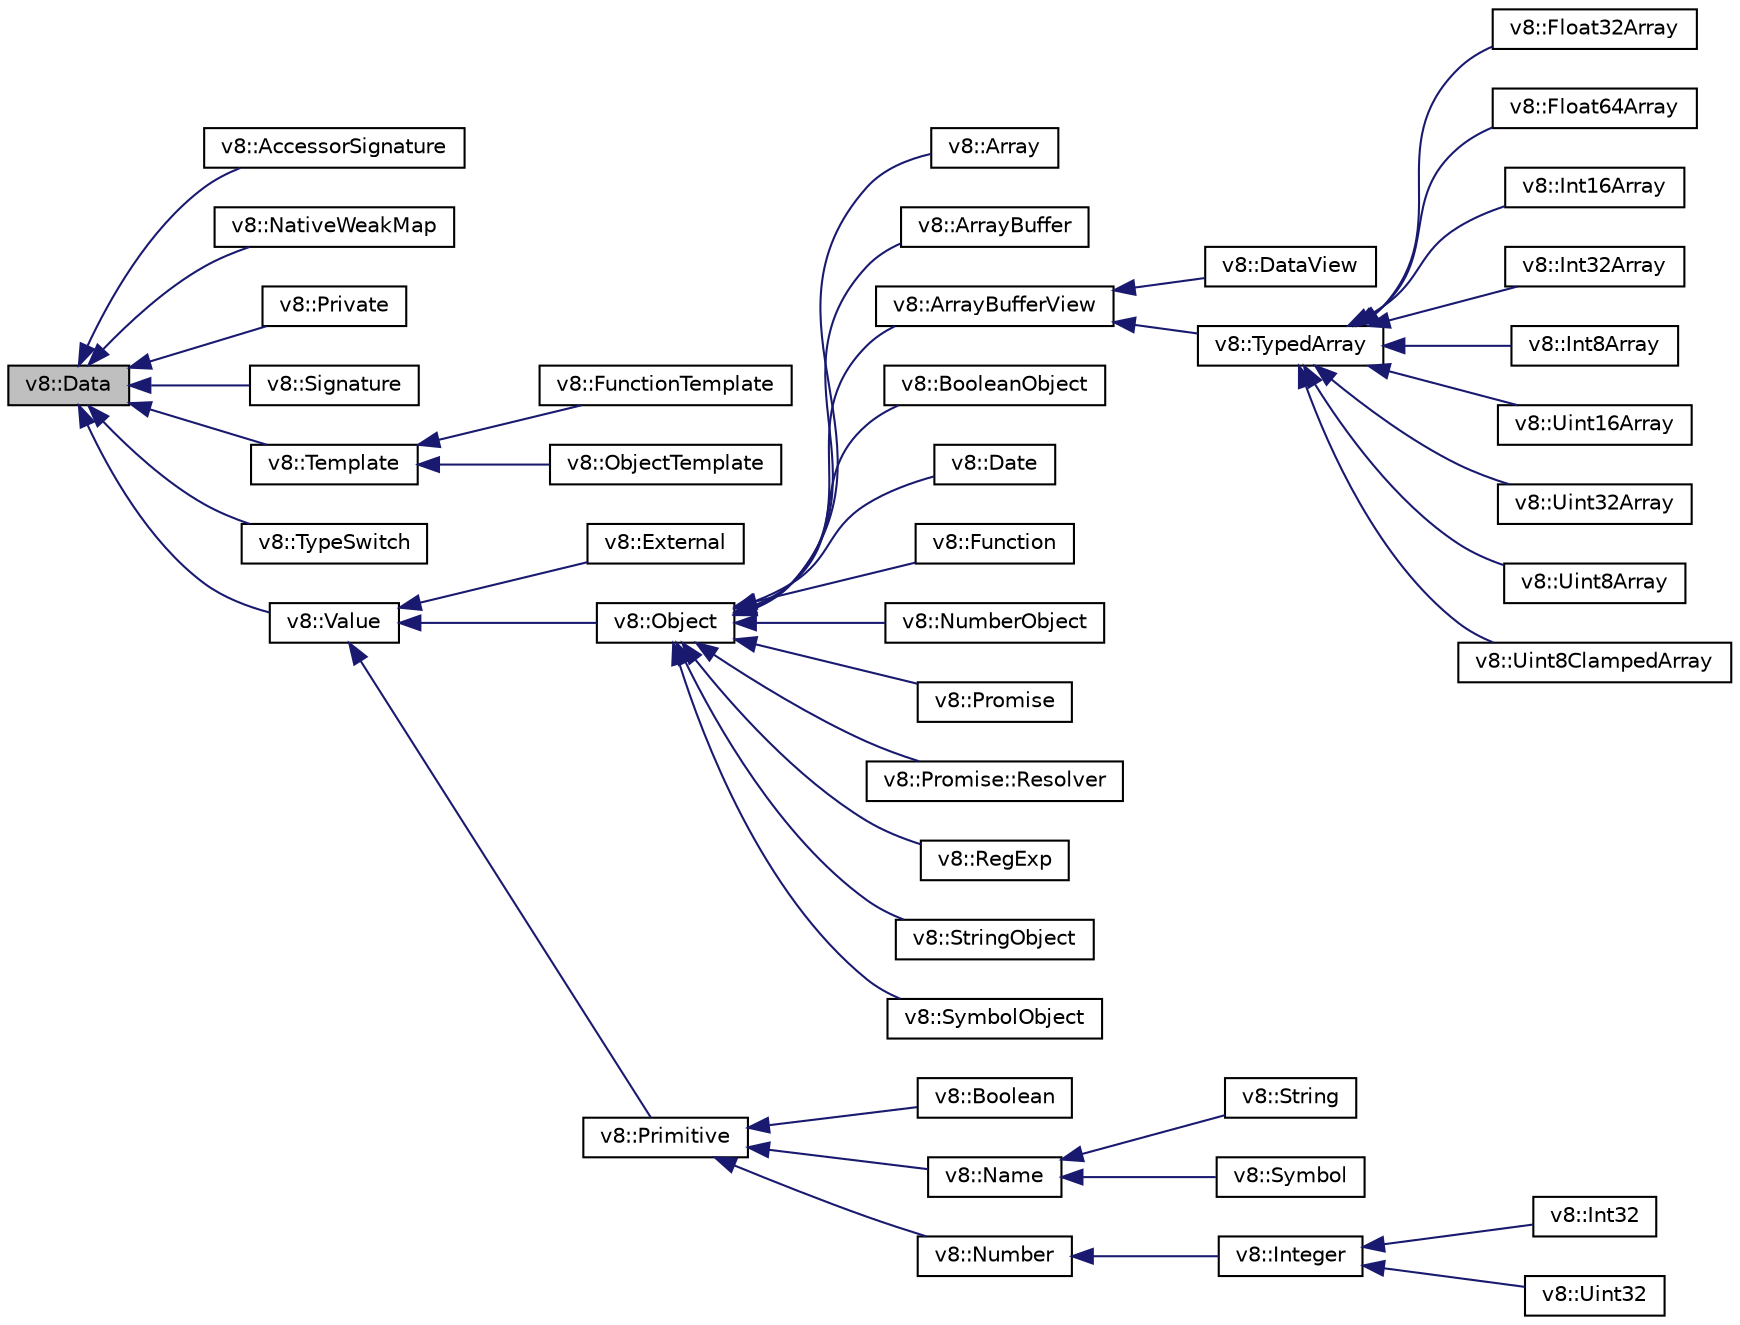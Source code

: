 digraph "v8::Data"
{
  edge [fontname="Helvetica",fontsize="10",labelfontname="Helvetica",labelfontsize="10"];
  node [fontname="Helvetica",fontsize="10",shape=record];
  rankdir="LR";
  Node1 [label="v8::Data",height=0.2,width=0.4,color="black", fillcolor="grey75", style="filled", fontcolor="black"];
  Node1 -> Node2 [dir="back",color="midnightblue",fontsize="10",style="solid",fontname="Helvetica"];
  Node2 [label="v8::AccessorSignature",height=0.2,width=0.4,color="black", fillcolor="white", style="filled",URL="$classv8_1_1AccessorSignature.html"];
  Node1 -> Node3 [dir="back",color="midnightblue",fontsize="10",style="solid",fontname="Helvetica"];
  Node3 [label="v8::NativeWeakMap",height=0.2,width=0.4,color="black", fillcolor="white", style="filled",URL="$classv8_1_1NativeWeakMap.html"];
  Node1 -> Node4 [dir="back",color="midnightblue",fontsize="10",style="solid",fontname="Helvetica"];
  Node4 [label="v8::Private",height=0.2,width=0.4,color="black", fillcolor="white", style="filled",URL="$classv8_1_1Private.html"];
  Node1 -> Node5 [dir="back",color="midnightblue",fontsize="10",style="solid",fontname="Helvetica"];
  Node5 [label="v8::Signature",height=0.2,width=0.4,color="black", fillcolor="white", style="filled",URL="$classv8_1_1Signature.html"];
  Node1 -> Node6 [dir="back",color="midnightblue",fontsize="10",style="solid",fontname="Helvetica"];
  Node6 [label="v8::Template",height=0.2,width=0.4,color="black", fillcolor="white", style="filled",URL="$classv8_1_1Template.html"];
  Node6 -> Node7 [dir="back",color="midnightblue",fontsize="10",style="solid",fontname="Helvetica"];
  Node7 [label="v8::FunctionTemplate",height=0.2,width=0.4,color="black", fillcolor="white", style="filled",URL="$classv8_1_1FunctionTemplate.html"];
  Node6 -> Node8 [dir="back",color="midnightblue",fontsize="10",style="solid",fontname="Helvetica"];
  Node8 [label="v8::ObjectTemplate",height=0.2,width=0.4,color="black", fillcolor="white", style="filled",URL="$classv8_1_1ObjectTemplate.html"];
  Node1 -> Node9 [dir="back",color="midnightblue",fontsize="10",style="solid",fontname="Helvetica"];
  Node9 [label="v8::TypeSwitch",height=0.2,width=0.4,color="black", fillcolor="white", style="filled",URL="$classv8_1_1TypeSwitch.html"];
  Node1 -> Node10 [dir="back",color="midnightblue",fontsize="10",style="solid",fontname="Helvetica"];
  Node10 [label="v8::Value",height=0.2,width=0.4,color="black", fillcolor="white", style="filled",URL="$classv8_1_1Value.html"];
  Node10 -> Node11 [dir="back",color="midnightblue",fontsize="10",style="solid",fontname="Helvetica"];
  Node11 [label="v8::External",height=0.2,width=0.4,color="black", fillcolor="white", style="filled",URL="$classv8_1_1External.html"];
  Node10 -> Node12 [dir="back",color="midnightblue",fontsize="10",style="solid",fontname="Helvetica"];
  Node12 [label="v8::Object",height=0.2,width=0.4,color="black", fillcolor="white", style="filled",URL="$classv8_1_1Object.html"];
  Node12 -> Node13 [dir="back",color="midnightblue",fontsize="10",style="solid",fontname="Helvetica"];
  Node13 [label="v8::Array",height=0.2,width=0.4,color="black", fillcolor="white", style="filled",URL="$classv8_1_1Array.html"];
  Node12 -> Node14 [dir="back",color="midnightblue",fontsize="10",style="solid",fontname="Helvetica"];
  Node14 [label="v8::ArrayBuffer",height=0.2,width=0.4,color="black", fillcolor="white", style="filled",URL="$classv8_1_1ArrayBuffer.html"];
  Node12 -> Node15 [dir="back",color="midnightblue",fontsize="10",style="solid",fontname="Helvetica"];
  Node15 [label="v8::ArrayBufferView",height=0.2,width=0.4,color="black", fillcolor="white", style="filled",URL="$classv8_1_1ArrayBufferView.html"];
  Node15 -> Node16 [dir="back",color="midnightblue",fontsize="10",style="solid",fontname="Helvetica"];
  Node16 [label="v8::DataView",height=0.2,width=0.4,color="black", fillcolor="white", style="filled",URL="$classv8_1_1DataView.html"];
  Node15 -> Node17 [dir="back",color="midnightblue",fontsize="10",style="solid",fontname="Helvetica"];
  Node17 [label="v8::TypedArray",height=0.2,width=0.4,color="black", fillcolor="white", style="filled",URL="$classv8_1_1TypedArray.html"];
  Node17 -> Node18 [dir="back",color="midnightblue",fontsize="10",style="solid",fontname="Helvetica"];
  Node18 [label="v8::Float32Array",height=0.2,width=0.4,color="black", fillcolor="white", style="filled",URL="$classv8_1_1Float32Array.html"];
  Node17 -> Node19 [dir="back",color="midnightblue",fontsize="10",style="solid",fontname="Helvetica"];
  Node19 [label="v8::Float64Array",height=0.2,width=0.4,color="black", fillcolor="white", style="filled",URL="$classv8_1_1Float64Array.html"];
  Node17 -> Node20 [dir="back",color="midnightblue",fontsize="10",style="solid",fontname="Helvetica"];
  Node20 [label="v8::Int16Array",height=0.2,width=0.4,color="black", fillcolor="white", style="filled",URL="$classv8_1_1Int16Array.html"];
  Node17 -> Node21 [dir="back",color="midnightblue",fontsize="10",style="solid",fontname="Helvetica"];
  Node21 [label="v8::Int32Array",height=0.2,width=0.4,color="black", fillcolor="white", style="filled",URL="$classv8_1_1Int32Array.html"];
  Node17 -> Node22 [dir="back",color="midnightblue",fontsize="10",style="solid",fontname="Helvetica"];
  Node22 [label="v8::Int8Array",height=0.2,width=0.4,color="black", fillcolor="white", style="filled",URL="$classv8_1_1Int8Array.html"];
  Node17 -> Node23 [dir="back",color="midnightblue",fontsize="10",style="solid",fontname="Helvetica"];
  Node23 [label="v8::Uint16Array",height=0.2,width=0.4,color="black", fillcolor="white", style="filled",URL="$classv8_1_1Uint16Array.html"];
  Node17 -> Node24 [dir="back",color="midnightblue",fontsize="10",style="solid",fontname="Helvetica"];
  Node24 [label="v8::Uint32Array",height=0.2,width=0.4,color="black", fillcolor="white", style="filled",URL="$classv8_1_1Uint32Array.html"];
  Node17 -> Node25 [dir="back",color="midnightblue",fontsize="10",style="solid",fontname="Helvetica"];
  Node25 [label="v8::Uint8Array",height=0.2,width=0.4,color="black", fillcolor="white", style="filled",URL="$classv8_1_1Uint8Array.html"];
  Node17 -> Node26 [dir="back",color="midnightblue",fontsize="10",style="solid",fontname="Helvetica"];
  Node26 [label="v8::Uint8ClampedArray",height=0.2,width=0.4,color="black", fillcolor="white", style="filled",URL="$classv8_1_1Uint8ClampedArray.html"];
  Node12 -> Node27 [dir="back",color="midnightblue",fontsize="10",style="solid",fontname="Helvetica"];
  Node27 [label="v8::BooleanObject",height=0.2,width=0.4,color="black", fillcolor="white", style="filled",URL="$classv8_1_1BooleanObject.html"];
  Node12 -> Node28 [dir="back",color="midnightblue",fontsize="10",style="solid",fontname="Helvetica"];
  Node28 [label="v8::Date",height=0.2,width=0.4,color="black", fillcolor="white", style="filled",URL="$classv8_1_1Date.html"];
  Node12 -> Node29 [dir="back",color="midnightblue",fontsize="10",style="solid",fontname="Helvetica"];
  Node29 [label="v8::Function",height=0.2,width=0.4,color="black", fillcolor="white", style="filled",URL="$classv8_1_1Function.html"];
  Node12 -> Node30 [dir="back",color="midnightblue",fontsize="10",style="solid",fontname="Helvetica"];
  Node30 [label="v8::NumberObject",height=0.2,width=0.4,color="black", fillcolor="white", style="filled",URL="$classv8_1_1NumberObject.html"];
  Node12 -> Node31 [dir="back",color="midnightblue",fontsize="10",style="solid",fontname="Helvetica"];
  Node31 [label="v8::Promise",height=0.2,width=0.4,color="black", fillcolor="white", style="filled",URL="$classv8_1_1Promise.html"];
  Node12 -> Node32 [dir="back",color="midnightblue",fontsize="10",style="solid",fontname="Helvetica"];
  Node32 [label="v8::Promise::Resolver",height=0.2,width=0.4,color="black", fillcolor="white", style="filled",URL="$classv8_1_1Promise_1_1Resolver.html"];
  Node12 -> Node33 [dir="back",color="midnightblue",fontsize="10",style="solid",fontname="Helvetica"];
  Node33 [label="v8::RegExp",height=0.2,width=0.4,color="black", fillcolor="white", style="filled",URL="$classv8_1_1RegExp.html"];
  Node12 -> Node34 [dir="back",color="midnightblue",fontsize="10",style="solid",fontname="Helvetica"];
  Node34 [label="v8::StringObject",height=0.2,width=0.4,color="black", fillcolor="white", style="filled",URL="$classv8_1_1StringObject.html"];
  Node12 -> Node35 [dir="back",color="midnightblue",fontsize="10",style="solid",fontname="Helvetica"];
  Node35 [label="v8::SymbolObject",height=0.2,width=0.4,color="black", fillcolor="white", style="filled",URL="$classv8_1_1SymbolObject.html"];
  Node10 -> Node36 [dir="back",color="midnightblue",fontsize="10",style="solid",fontname="Helvetica"];
  Node36 [label="v8::Primitive",height=0.2,width=0.4,color="black", fillcolor="white", style="filled",URL="$classv8_1_1Primitive.html"];
  Node36 -> Node37 [dir="back",color="midnightblue",fontsize="10",style="solid",fontname="Helvetica"];
  Node37 [label="v8::Boolean",height=0.2,width=0.4,color="black", fillcolor="white", style="filled",URL="$classv8_1_1Boolean.html"];
  Node36 -> Node38 [dir="back",color="midnightblue",fontsize="10",style="solid",fontname="Helvetica"];
  Node38 [label="v8::Name",height=0.2,width=0.4,color="black", fillcolor="white", style="filled",URL="$classv8_1_1Name.html"];
  Node38 -> Node39 [dir="back",color="midnightblue",fontsize="10",style="solid",fontname="Helvetica"];
  Node39 [label="v8::String",height=0.2,width=0.4,color="black", fillcolor="white", style="filled",URL="$classv8_1_1String.html"];
  Node38 -> Node40 [dir="back",color="midnightblue",fontsize="10",style="solid",fontname="Helvetica"];
  Node40 [label="v8::Symbol",height=0.2,width=0.4,color="black", fillcolor="white", style="filled",URL="$classv8_1_1Symbol.html"];
  Node36 -> Node41 [dir="back",color="midnightblue",fontsize="10",style="solid",fontname="Helvetica"];
  Node41 [label="v8::Number",height=0.2,width=0.4,color="black", fillcolor="white", style="filled",URL="$classv8_1_1Number.html"];
  Node41 -> Node42 [dir="back",color="midnightblue",fontsize="10",style="solid",fontname="Helvetica"];
  Node42 [label="v8::Integer",height=0.2,width=0.4,color="black", fillcolor="white", style="filled",URL="$classv8_1_1Integer.html"];
  Node42 -> Node43 [dir="back",color="midnightblue",fontsize="10",style="solid",fontname="Helvetica"];
  Node43 [label="v8::Int32",height=0.2,width=0.4,color="black", fillcolor="white", style="filled",URL="$classv8_1_1Int32.html"];
  Node42 -> Node44 [dir="back",color="midnightblue",fontsize="10",style="solid",fontname="Helvetica"];
  Node44 [label="v8::Uint32",height=0.2,width=0.4,color="black", fillcolor="white", style="filled",URL="$classv8_1_1Uint32.html"];
}
